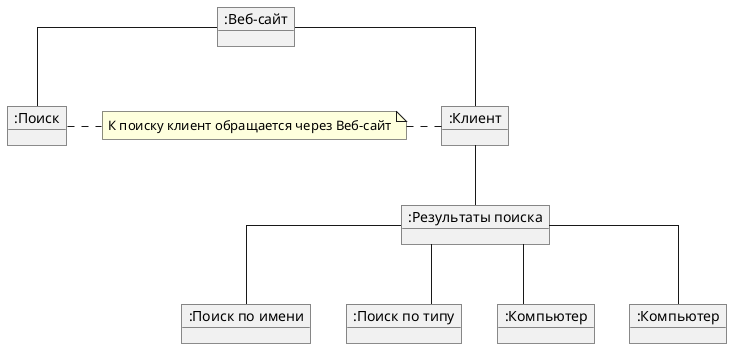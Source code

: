 @startuml

skinparam linetype ortho


object ":Веб-сайт" as web

object ":Поиск" as search

object ":Клиент" as client

object ":Результаты поиска" as search_results

object ":Поиск по имени" as search_name
object ":Поиск по типу" as search_kind

object ":Компьютер" as computer_1
object ":Компьютер" as computer_2

web -- client
web -- search

search_results -- search_name
search_results -- search_kind

client -- search_results

search_results -- computer_1
search_results -- computer_2

note "К поиску клиент обращается через Веб-сайт" as through_note

through_note .right. client
through_note .left. search

@enduml
